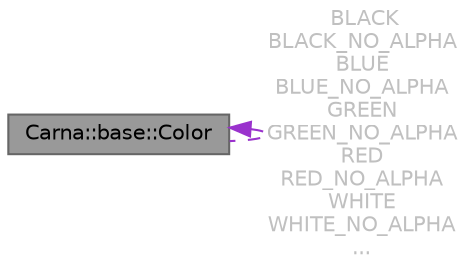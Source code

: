 digraph "Carna::base::Color"
{
 // LATEX_PDF_SIZE
  bgcolor="transparent";
  edge [fontname=Helvetica,fontsize=10,labelfontname=Helvetica,labelfontsize=10];
  node [fontname=Helvetica,fontsize=10,shape=box,height=0.2,width=0.4];
  Node1 [id="Node000001",label="Carna::base::Color",height=0.2,width=0.4,color="gray40", fillcolor="grey60", style="filled", fontcolor="black",tooltip="Represents a color. Objects from this class are copyable and assignable."];
  Node1 -> Node1 [id="edge1_Node000001_Node000001",dir="back",color="darkorchid3",style="dashed",tooltip=" ",label=" BLACK\nBLACK_NO_ALPHA\nBLUE\nBLUE_NO_ALPHA\nGREEN\nGREEN_NO_ALPHA\nRED\nRED_NO_ALPHA\nWHITE\nWHITE_NO_ALPHA\n...",fontcolor="grey" ];
}
